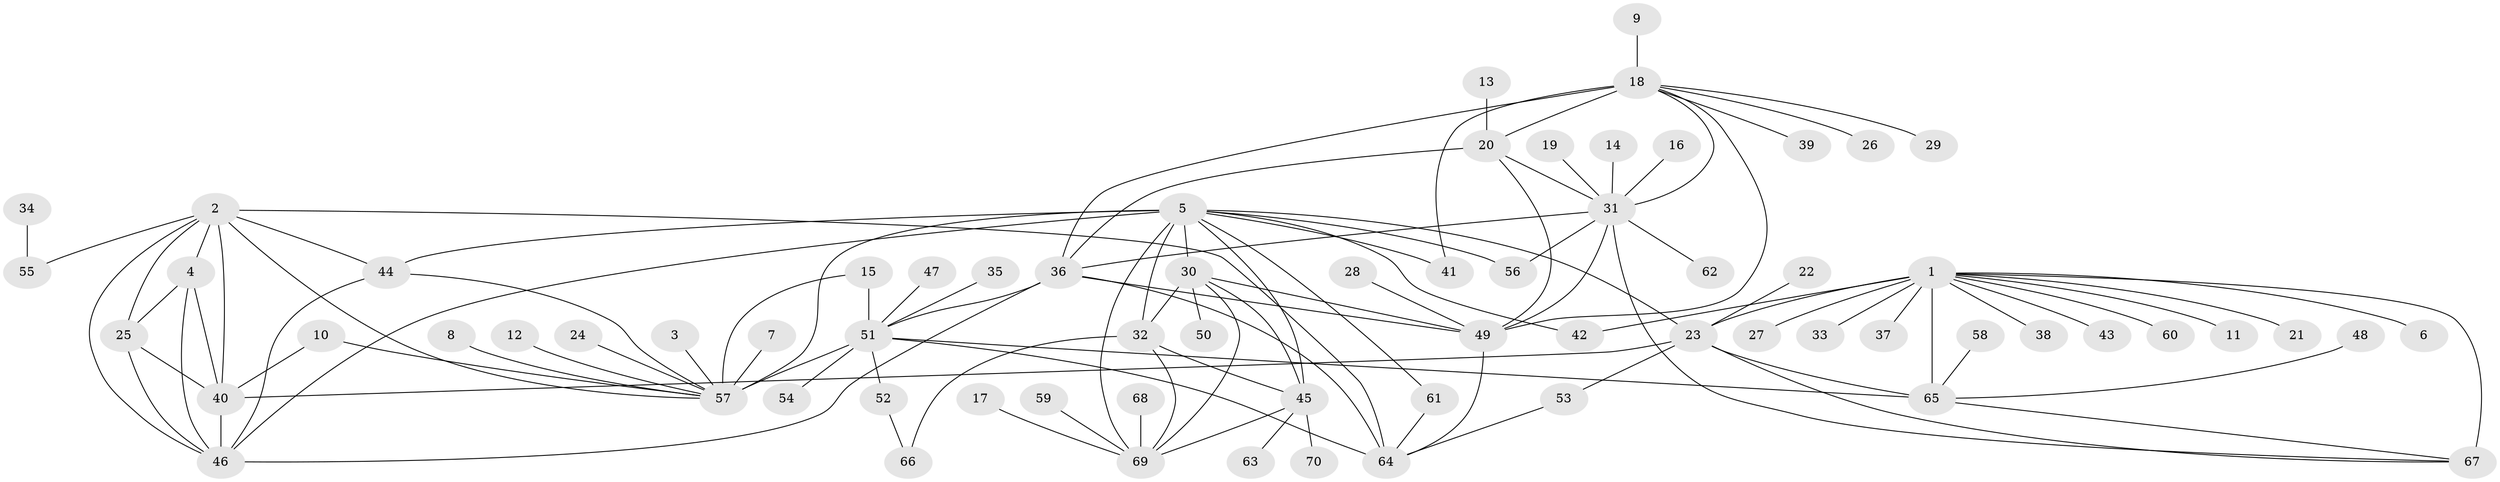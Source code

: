 // original degree distribution, {10: 0.05, 12: 0.007142857142857143, 8: 0.04285714285714286, 9: 0.05, 7: 0.05714285714285714, 11: 0.014285714285714285, 14: 0.014285714285714285, 13: 0.007142857142857143, 6: 0.007142857142857143, 1: 0.5357142857142857, 2: 0.1357142857142857, 5: 0.007142857142857143, 3: 0.05714285714285714, 4: 0.014285714285714285}
// Generated by graph-tools (version 1.1) at 2025/02/03/09/25 03:02:50]
// undirected, 70 vertices, 110 edges
graph export_dot {
graph [start="1"]
  node [color=gray90,style=filled];
  1;
  2;
  3;
  4;
  5;
  6;
  7;
  8;
  9;
  10;
  11;
  12;
  13;
  14;
  15;
  16;
  17;
  18;
  19;
  20;
  21;
  22;
  23;
  24;
  25;
  26;
  27;
  28;
  29;
  30;
  31;
  32;
  33;
  34;
  35;
  36;
  37;
  38;
  39;
  40;
  41;
  42;
  43;
  44;
  45;
  46;
  47;
  48;
  49;
  50;
  51;
  52;
  53;
  54;
  55;
  56;
  57;
  58;
  59;
  60;
  61;
  62;
  63;
  64;
  65;
  66;
  67;
  68;
  69;
  70;
  1 -- 6 [weight=1.0];
  1 -- 11 [weight=1.0];
  1 -- 21 [weight=1.0];
  1 -- 23 [weight=4.0];
  1 -- 27 [weight=1.0];
  1 -- 33 [weight=1.0];
  1 -- 37 [weight=1.0];
  1 -- 38 [weight=1.0];
  1 -- 42 [weight=1.0];
  1 -- 43 [weight=1.0];
  1 -- 60 [weight=1.0];
  1 -- 65 [weight=4.0];
  1 -- 67 [weight=4.0];
  2 -- 4 [weight=2.0];
  2 -- 25 [weight=1.0];
  2 -- 40 [weight=2.0];
  2 -- 44 [weight=1.0];
  2 -- 46 [weight=1.0];
  2 -- 55 [weight=1.0];
  2 -- 57 [weight=1.0];
  2 -- 64 [weight=1.0];
  3 -- 57 [weight=1.0];
  4 -- 25 [weight=2.0];
  4 -- 40 [weight=4.0];
  4 -- 46 [weight=2.0];
  5 -- 23 [weight=1.0];
  5 -- 30 [weight=2.0];
  5 -- 32 [weight=2.0];
  5 -- 41 [weight=1.0];
  5 -- 42 [weight=1.0];
  5 -- 44 [weight=1.0];
  5 -- 45 [weight=2.0];
  5 -- 46 [weight=1.0];
  5 -- 56 [weight=1.0];
  5 -- 57 [weight=1.0];
  5 -- 61 [weight=1.0];
  5 -- 69 [weight=4.0];
  7 -- 57 [weight=1.0];
  8 -- 57 [weight=1.0];
  9 -- 18 [weight=1.0];
  10 -- 40 [weight=1.0];
  10 -- 57 [weight=1.0];
  12 -- 57 [weight=1.0];
  13 -- 20 [weight=1.0];
  14 -- 31 [weight=1.0];
  15 -- 51 [weight=3.0];
  15 -- 57 [weight=3.0];
  16 -- 31 [weight=1.0];
  17 -- 69 [weight=1.0];
  18 -- 20 [weight=2.0];
  18 -- 26 [weight=1.0];
  18 -- 29 [weight=1.0];
  18 -- 31 [weight=1.0];
  18 -- 36 [weight=2.0];
  18 -- 39 [weight=1.0];
  18 -- 41 [weight=1.0];
  18 -- 49 [weight=1.0];
  19 -- 31 [weight=1.0];
  20 -- 31 [weight=2.0];
  20 -- 36 [weight=4.0];
  20 -- 49 [weight=2.0];
  22 -- 23 [weight=1.0];
  23 -- 40 [weight=1.0];
  23 -- 53 [weight=1.0];
  23 -- 65 [weight=1.0];
  23 -- 67 [weight=1.0];
  24 -- 57 [weight=1.0];
  25 -- 40 [weight=2.0];
  25 -- 46 [weight=1.0];
  28 -- 49 [weight=1.0];
  30 -- 32 [weight=1.0];
  30 -- 45 [weight=1.0];
  30 -- 49 [weight=1.0];
  30 -- 50 [weight=1.0];
  30 -- 69 [weight=2.0];
  31 -- 36 [weight=2.0];
  31 -- 49 [weight=1.0];
  31 -- 56 [weight=1.0];
  31 -- 62 [weight=1.0];
  31 -- 67 [weight=1.0];
  32 -- 45 [weight=1.0];
  32 -- 66 [weight=1.0];
  32 -- 69 [weight=2.0];
  34 -- 55 [weight=1.0];
  35 -- 51 [weight=1.0];
  36 -- 46 [weight=1.0];
  36 -- 49 [weight=2.0];
  36 -- 51 [weight=1.0];
  36 -- 64 [weight=2.0];
  40 -- 46 [weight=2.0];
  44 -- 46 [weight=1.0];
  44 -- 57 [weight=1.0];
  45 -- 63 [weight=1.0];
  45 -- 69 [weight=2.0];
  45 -- 70 [weight=1.0];
  47 -- 51 [weight=1.0];
  48 -- 65 [weight=1.0];
  49 -- 64 [weight=1.0];
  51 -- 52 [weight=1.0];
  51 -- 54 [weight=1.0];
  51 -- 57 [weight=9.0];
  51 -- 64 [weight=1.0];
  51 -- 65 [weight=1.0];
  52 -- 66 [weight=1.0];
  53 -- 64 [weight=1.0];
  58 -- 65 [weight=1.0];
  59 -- 69 [weight=1.0];
  61 -- 64 [weight=1.0];
  65 -- 67 [weight=1.0];
  68 -- 69 [weight=1.0];
}
